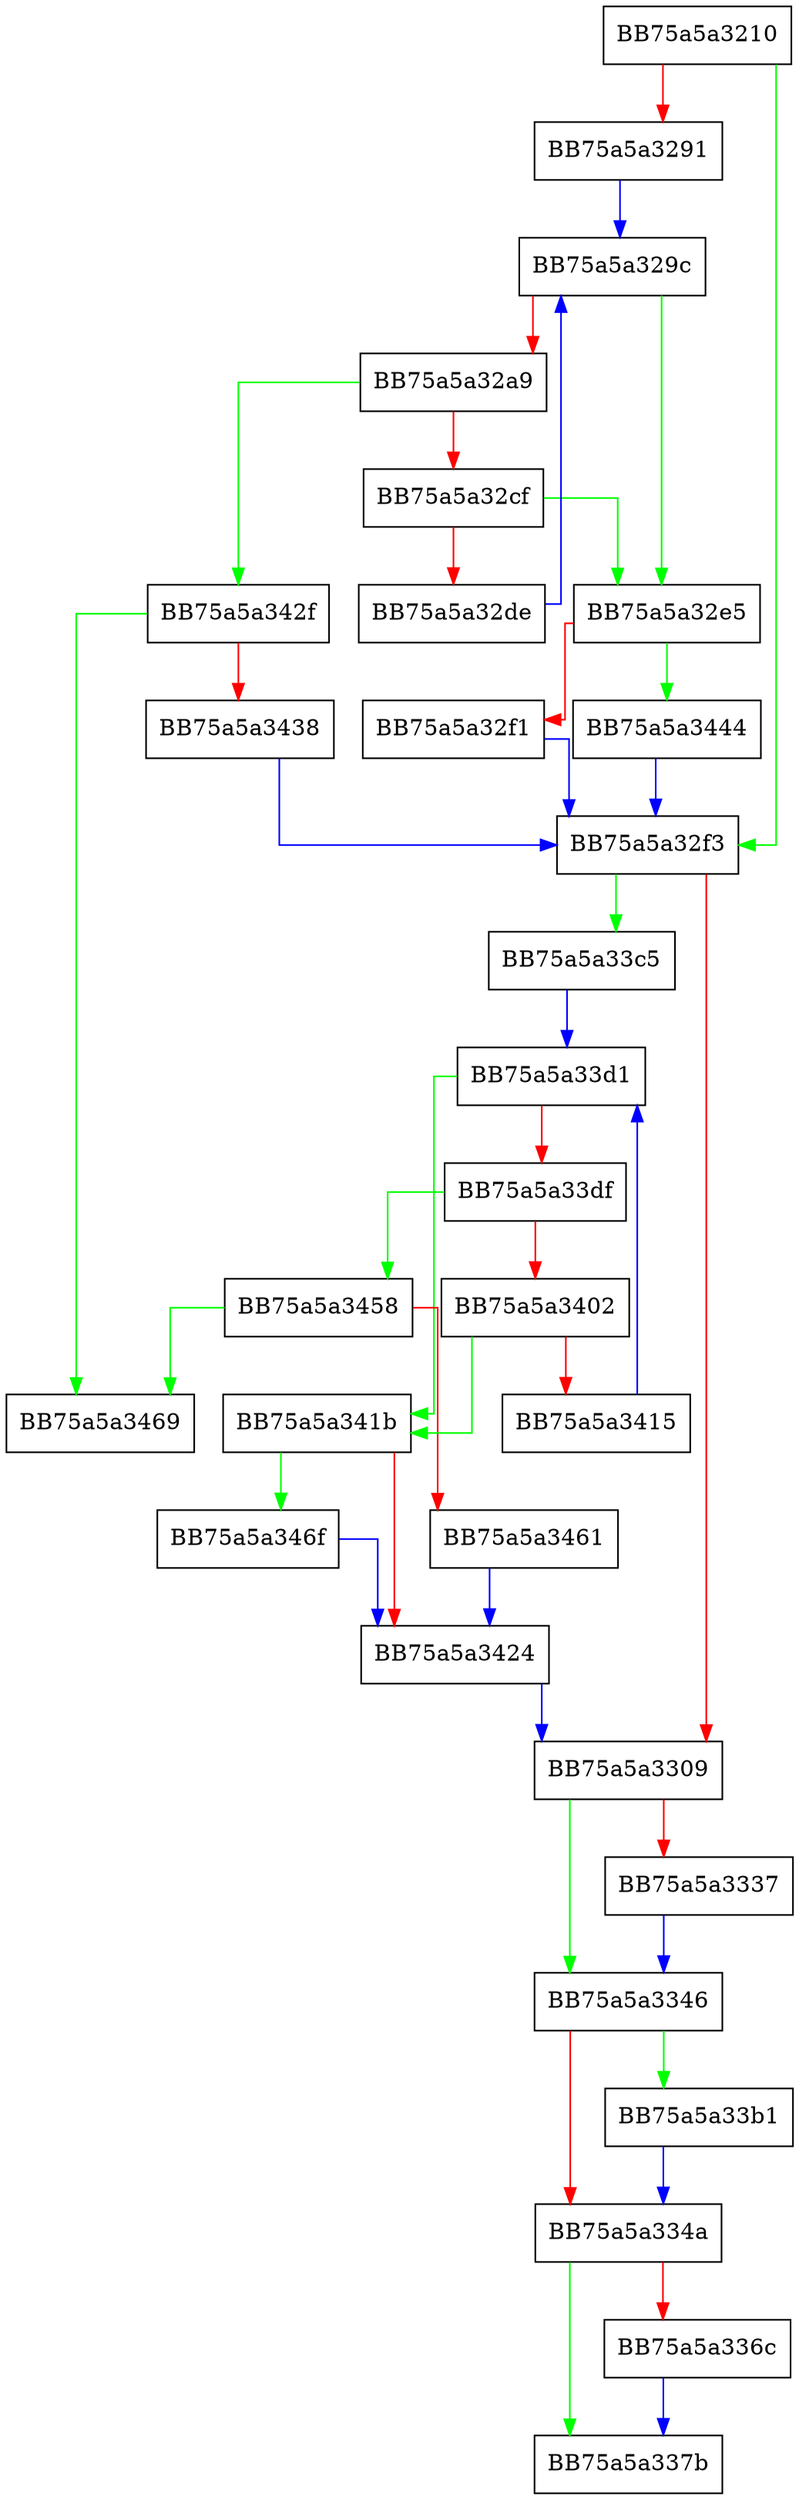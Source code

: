 digraph KERNEL32_DLL_MpReportEventW {
  node [shape="box"];
  graph [splines=ortho];
  BB75a5a3210 -> BB75a5a32f3 [color="green"];
  BB75a5a3210 -> BB75a5a3291 [color="red"];
  BB75a5a3291 -> BB75a5a329c [color="blue"];
  BB75a5a329c -> BB75a5a32e5 [color="green"];
  BB75a5a329c -> BB75a5a32a9 [color="red"];
  BB75a5a32a9 -> BB75a5a342f [color="green"];
  BB75a5a32a9 -> BB75a5a32cf [color="red"];
  BB75a5a32cf -> BB75a5a32e5 [color="green"];
  BB75a5a32cf -> BB75a5a32de [color="red"];
  BB75a5a32de -> BB75a5a329c [color="blue"];
  BB75a5a32e5 -> BB75a5a3444 [color="green"];
  BB75a5a32e5 -> BB75a5a32f1 [color="red"];
  BB75a5a32f1 -> BB75a5a32f3 [color="blue"];
  BB75a5a32f3 -> BB75a5a33c5 [color="green"];
  BB75a5a32f3 -> BB75a5a3309 [color="red"];
  BB75a5a3309 -> BB75a5a3346 [color="green"];
  BB75a5a3309 -> BB75a5a3337 [color="red"];
  BB75a5a3337 -> BB75a5a3346 [color="blue"];
  BB75a5a3346 -> BB75a5a33b1 [color="green"];
  BB75a5a3346 -> BB75a5a334a [color="red"];
  BB75a5a334a -> BB75a5a337b [color="green"];
  BB75a5a334a -> BB75a5a336c [color="red"];
  BB75a5a336c -> BB75a5a337b [color="blue"];
  BB75a5a33b1 -> BB75a5a334a [color="blue"];
  BB75a5a33c5 -> BB75a5a33d1 [color="blue"];
  BB75a5a33d1 -> BB75a5a341b [color="green"];
  BB75a5a33d1 -> BB75a5a33df [color="red"];
  BB75a5a33df -> BB75a5a3458 [color="green"];
  BB75a5a33df -> BB75a5a3402 [color="red"];
  BB75a5a3402 -> BB75a5a341b [color="green"];
  BB75a5a3402 -> BB75a5a3415 [color="red"];
  BB75a5a3415 -> BB75a5a33d1 [color="blue"];
  BB75a5a341b -> BB75a5a346f [color="green"];
  BB75a5a341b -> BB75a5a3424 [color="red"];
  BB75a5a3424 -> BB75a5a3309 [color="blue"];
  BB75a5a342f -> BB75a5a3469 [color="green"];
  BB75a5a342f -> BB75a5a3438 [color="red"];
  BB75a5a3438 -> BB75a5a32f3 [color="blue"];
  BB75a5a3444 -> BB75a5a32f3 [color="blue"];
  BB75a5a3458 -> BB75a5a3469 [color="green"];
  BB75a5a3458 -> BB75a5a3461 [color="red"];
  BB75a5a3461 -> BB75a5a3424 [color="blue"];
  BB75a5a346f -> BB75a5a3424 [color="blue"];
}